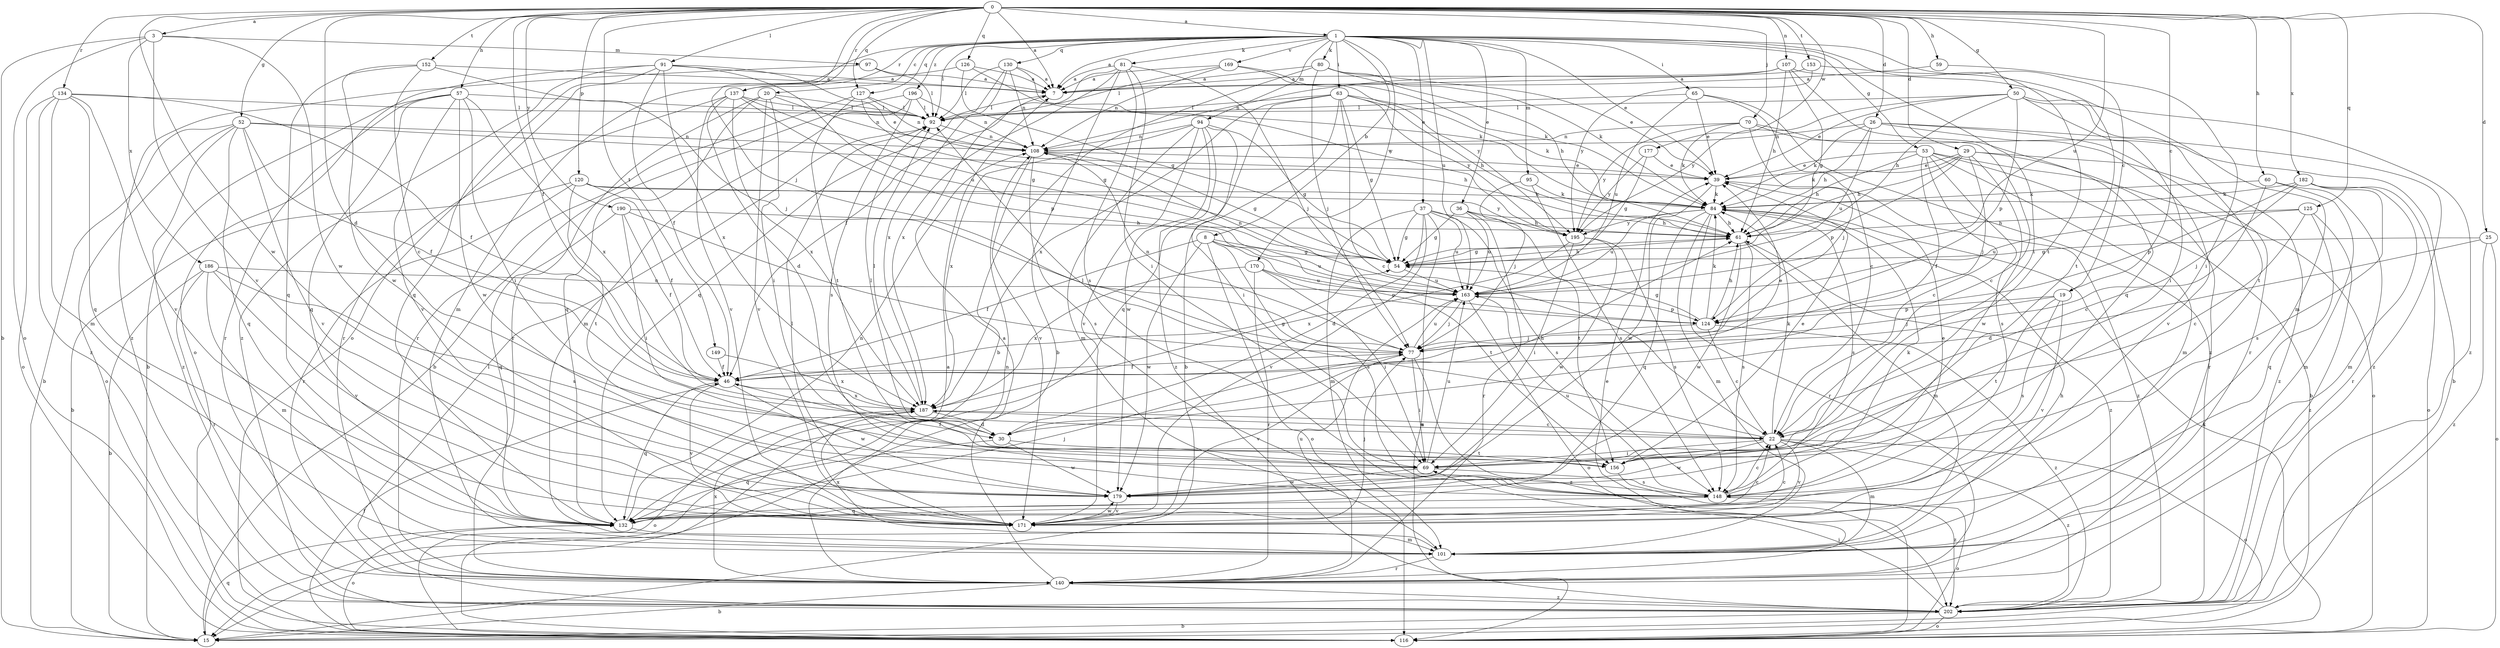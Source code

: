 strict digraph  {
0;
1;
3;
7;
8;
15;
19;
20;
22;
25;
26;
29;
30;
36;
37;
39;
46;
50;
52;
53;
54;
57;
59;
60;
61;
63;
65;
69;
70;
77;
80;
81;
84;
91;
92;
94;
95;
97;
101;
107;
108;
116;
120;
124;
125;
126;
127;
130;
132;
134;
137;
140;
148;
149;
152;
153;
156;
163;
169;
170;
171;
177;
179;
182;
186;
187;
190;
195;
196;
202;
0 -> 1  [label=a];
0 -> 3  [label=a];
0 -> 7  [label=a];
0 -> 19  [label=c];
0 -> 25  [label=d];
0 -> 26  [label=d];
0 -> 29  [label=d];
0 -> 30  [label=d];
0 -> 46  [label=f];
0 -> 50  [label=g];
0 -> 52  [label=g];
0 -> 57  [label=h];
0 -> 59  [label=h];
0 -> 60  [label=h];
0 -> 70  [label=j];
0 -> 77  [label=j];
0 -> 91  [label=l];
0 -> 107  [label=n];
0 -> 120  [label=p];
0 -> 125  [label=q];
0 -> 126  [label=q];
0 -> 127  [label=q];
0 -> 134  [label=r];
0 -> 137  [label=r];
0 -> 149  [label=t];
0 -> 152  [label=t];
0 -> 153  [label=t];
0 -> 163  [label=u];
0 -> 177  [label=w];
0 -> 179  [label=w];
0 -> 182  [label=x];
0 -> 190  [label=y];
1 -> 7  [label=a];
1 -> 8  [label=b];
1 -> 19  [label=c];
1 -> 20  [label=c];
1 -> 36  [label=e];
1 -> 37  [label=e];
1 -> 39  [label=e];
1 -> 53  [label=g];
1 -> 63  [label=i];
1 -> 65  [label=i];
1 -> 69  [label=i];
1 -> 80  [label=k];
1 -> 81  [label=k];
1 -> 92  [label=l];
1 -> 94  [label=m];
1 -> 95  [label=m];
1 -> 116  [label=o];
1 -> 127  [label=q];
1 -> 130  [label=q];
1 -> 137  [label=r];
1 -> 156  [label=t];
1 -> 163  [label=u];
1 -> 169  [label=v];
1 -> 170  [label=v];
1 -> 196  [label=z];
3 -> 15  [label=b];
3 -> 97  [label=m];
3 -> 116  [label=o];
3 -> 171  [label=v];
3 -> 179  [label=w];
3 -> 186  [label=x];
7 -> 92  [label=l];
8 -> 46  [label=f];
8 -> 54  [label=g];
8 -> 116  [label=o];
8 -> 148  [label=s];
8 -> 156  [label=t];
8 -> 163  [label=u];
8 -> 179  [label=w];
15 -> 132  [label=q];
19 -> 77  [label=j];
19 -> 124  [label=p];
19 -> 148  [label=s];
19 -> 156  [label=t];
19 -> 171  [label=v];
20 -> 69  [label=i];
20 -> 92  [label=l];
20 -> 108  [label=n];
20 -> 132  [label=q];
20 -> 140  [label=r];
20 -> 171  [label=v];
22 -> 69  [label=i];
22 -> 84  [label=k];
22 -> 92  [label=l];
22 -> 101  [label=m];
22 -> 116  [label=o];
22 -> 171  [label=v];
22 -> 179  [label=w];
22 -> 187  [label=x];
22 -> 202  [label=z];
25 -> 30  [label=d];
25 -> 54  [label=g];
25 -> 116  [label=o];
25 -> 202  [label=z];
26 -> 61  [label=h];
26 -> 84  [label=k];
26 -> 108  [label=n];
26 -> 140  [label=r];
26 -> 163  [label=u];
26 -> 171  [label=v];
26 -> 202  [label=z];
29 -> 39  [label=e];
29 -> 61  [label=h];
29 -> 77  [label=j];
29 -> 84  [label=k];
29 -> 124  [label=p];
29 -> 140  [label=r];
29 -> 179  [label=w];
29 -> 202  [label=z];
30 -> 61  [label=h];
30 -> 92  [label=l];
30 -> 132  [label=q];
30 -> 156  [label=t];
30 -> 179  [label=w];
36 -> 54  [label=g];
36 -> 61  [label=h];
36 -> 140  [label=r];
36 -> 156  [label=t];
36 -> 163  [label=u];
37 -> 30  [label=d];
37 -> 54  [label=g];
37 -> 61  [label=h];
37 -> 101  [label=m];
37 -> 116  [label=o];
37 -> 148  [label=s];
37 -> 163  [label=u];
37 -> 171  [label=v];
39 -> 84  [label=k];
39 -> 179  [label=w];
39 -> 202  [label=z];
46 -> 39  [label=e];
46 -> 54  [label=g];
46 -> 132  [label=q];
46 -> 171  [label=v];
46 -> 179  [label=w];
46 -> 187  [label=x];
50 -> 39  [label=e];
50 -> 61  [label=h];
50 -> 69  [label=i];
50 -> 92  [label=l];
50 -> 124  [label=p];
50 -> 156  [label=t];
50 -> 195  [label=y];
50 -> 202  [label=z];
52 -> 15  [label=b];
52 -> 46  [label=f];
52 -> 61  [label=h];
52 -> 108  [label=n];
52 -> 116  [label=o];
52 -> 132  [label=q];
52 -> 171  [label=v];
52 -> 202  [label=z];
53 -> 15  [label=b];
53 -> 22  [label=c];
53 -> 39  [label=e];
53 -> 46  [label=f];
53 -> 61  [label=h];
53 -> 101  [label=m];
53 -> 116  [label=o];
53 -> 148  [label=s];
54 -> 61  [label=h];
54 -> 163  [label=u];
57 -> 15  [label=b];
57 -> 69  [label=i];
57 -> 92  [label=l];
57 -> 132  [label=q];
57 -> 140  [label=r];
57 -> 171  [label=v];
57 -> 179  [label=w];
57 -> 187  [label=x];
59 -> 7  [label=a];
59 -> 69  [label=i];
60 -> 22  [label=c];
60 -> 84  [label=k];
60 -> 101  [label=m];
60 -> 140  [label=r];
61 -> 54  [label=g];
61 -> 101  [label=m];
61 -> 148  [label=s];
61 -> 179  [label=w];
63 -> 15  [label=b];
63 -> 22  [label=c];
63 -> 54  [label=g];
63 -> 61  [label=h];
63 -> 84  [label=k];
63 -> 92  [label=l];
63 -> 132  [label=q];
63 -> 187  [label=x];
63 -> 195  [label=y];
65 -> 22  [label=c];
65 -> 39  [label=e];
65 -> 92  [label=l];
65 -> 163  [label=u];
65 -> 202  [label=z];
69 -> 148  [label=s];
69 -> 163  [label=u];
69 -> 179  [label=w];
70 -> 15  [label=b];
70 -> 22  [label=c];
70 -> 77  [label=j];
70 -> 84  [label=k];
70 -> 108  [label=n];
70 -> 195  [label=y];
77 -> 46  [label=f];
77 -> 69  [label=i];
77 -> 108  [label=n];
77 -> 163  [label=u];
77 -> 171  [label=v];
77 -> 202  [label=z];
80 -> 7  [label=a];
80 -> 15  [label=b];
80 -> 39  [label=e];
80 -> 61  [label=h];
80 -> 77  [label=j];
80 -> 84  [label=k];
81 -> 7  [label=a];
81 -> 15  [label=b];
81 -> 46  [label=f];
81 -> 69  [label=i];
81 -> 77  [label=j];
81 -> 148  [label=s];
81 -> 187  [label=x];
84 -> 61  [label=h];
84 -> 101  [label=m];
84 -> 132  [label=q];
84 -> 140  [label=r];
84 -> 148  [label=s];
84 -> 163  [label=u];
84 -> 195  [label=y];
84 -> 202  [label=z];
91 -> 7  [label=a];
91 -> 39  [label=e];
91 -> 46  [label=f];
91 -> 116  [label=o];
91 -> 132  [label=q];
91 -> 163  [label=u];
91 -> 187  [label=x];
91 -> 202  [label=z];
92 -> 108  [label=n];
94 -> 54  [label=g];
94 -> 69  [label=i];
94 -> 101  [label=m];
94 -> 108  [label=n];
94 -> 171  [label=v];
94 -> 179  [label=w];
94 -> 187  [label=x];
94 -> 202  [label=z];
95 -> 77  [label=j];
95 -> 84  [label=k];
95 -> 148  [label=s];
97 -> 7  [label=a];
97 -> 92  [label=l];
97 -> 202  [label=z];
101 -> 61  [label=h];
101 -> 140  [label=r];
101 -> 187  [label=x];
107 -> 7  [label=a];
107 -> 54  [label=g];
107 -> 61  [label=h];
107 -> 108  [label=n];
107 -> 132  [label=q];
107 -> 156  [label=t];
108 -> 39  [label=e];
108 -> 54  [label=g];
108 -> 148  [label=s];
108 -> 171  [label=v];
116 -> 7  [label=a];
116 -> 46  [label=f];
116 -> 84  [label=k];
120 -> 15  [label=b];
120 -> 46  [label=f];
120 -> 84  [label=k];
120 -> 140  [label=r];
120 -> 156  [label=t];
120 -> 195  [label=y];
124 -> 22  [label=c];
124 -> 54  [label=g];
124 -> 61  [label=h];
124 -> 77  [label=j];
124 -> 84  [label=k];
124 -> 202  [label=z];
125 -> 22  [label=c];
125 -> 61  [label=h];
125 -> 132  [label=q];
125 -> 163  [label=u];
125 -> 202  [label=z];
126 -> 7  [label=a];
126 -> 54  [label=g];
126 -> 101  [label=m];
126 -> 195  [label=y];
127 -> 54  [label=g];
127 -> 92  [label=l];
127 -> 108  [label=n];
127 -> 140  [label=r];
127 -> 156  [label=t];
130 -> 7  [label=a];
130 -> 84  [label=k];
130 -> 92  [label=l];
130 -> 108  [label=n];
130 -> 132  [label=q];
130 -> 187  [label=x];
132 -> 22  [label=c];
132 -> 77  [label=j];
132 -> 101  [label=m];
132 -> 108  [label=n];
132 -> 116  [label=o];
134 -> 46  [label=f];
134 -> 92  [label=l];
134 -> 101  [label=m];
134 -> 116  [label=o];
134 -> 132  [label=q];
134 -> 171  [label=v];
134 -> 202  [label=z];
137 -> 30  [label=d];
137 -> 54  [label=g];
137 -> 92  [label=l];
137 -> 124  [label=p];
137 -> 140  [label=r];
137 -> 171  [label=v];
137 -> 187  [label=x];
140 -> 7  [label=a];
140 -> 15  [label=b];
140 -> 39  [label=e];
140 -> 108  [label=n];
140 -> 163  [label=u];
140 -> 187  [label=x];
140 -> 202  [label=z];
148 -> 22  [label=c];
148 -> 39  [label=e];
148 -> 84  [label=k];
148 -> 116  [label=o];
148 -> 132  [label=q];
148 -> 163  [label=u];
149 -> 46  [label=f];
149 -> 187  [label=x];
152 -> 7  [label=a];
152 -> 22  [label=c];
152 -> 77  [label=j];
152 -> 132  [label=q];
152 -> 179  [label=w];
153 -> 7  [label=a];
153 -> 101  [label=m];
153 -> 195  [label=y];
156 -> 39  [label=e];
156 -> 46  [label=f];
156 -> 202  [label=z];
163 -> 77  [label=j];
163 -> 108  [label=n];
163 -> 116  [label=o];
163 -> 124  [label=p];
169 -> 7  [label=a];
169 -> 84  [label=k];
169 -> 92  [label=l];
169 -> 108  [label=n];
169 -> 195  [label=y];
170 -> 69  [label=i];
170 -> 124  [label=p];
170 -> 140  [label=r];
170 -> 163  [label=u];
170 -> 187  [label=x];
171 -> 22  [label=c];
171 -> 77  [label=j];
171 -> 92  [label=l];
171 -> 179  [label=w];
177 -> 39  [label=e];
177 -> 54  [label=g];
177 -> 195  [label=y];
179 -> 171  [label=v];
182 -> 77  [label=j];
182 -> 84  [label=k];
182 -> 101  [label=m];
182 -> 116  [label=o];
182 -> 124  [label=p];
182 -> 148  [label=s];
186 -> 15  [label=b];
186 -> 101  [label=m];
186 -> 140  [label=r];
186 -> 148  [label=s];
186 -> 163  [label=u];
186 -> 171  [label=v];
187 -> 22  [label=c];
187 -> 30  [label=d];
187 -> 92  [label=l];
187 -> 116  [label=o];
190 -> 46  [label=f];
190 -> 61  [label=h];
190 -> 69  [label=i];
190 -> 77  [label=j];
190 -> 132  [label=q];
195 -> 69  [label=i];
195 -> 148  [label=s];
195 -> 179  [label=w];
195 -> 187  [label=x];
196 -> 15  [label=b];
196 -> 92  [label=l];
196 -> 101  [label=m];
196 -> 108  [label=n];
196 -> 148  [label=s];
202 -> 15  [label=b];
202 -> 69  [label=i];
202 -> 92  [label=l];
202 -> 116  [label=o];
}
